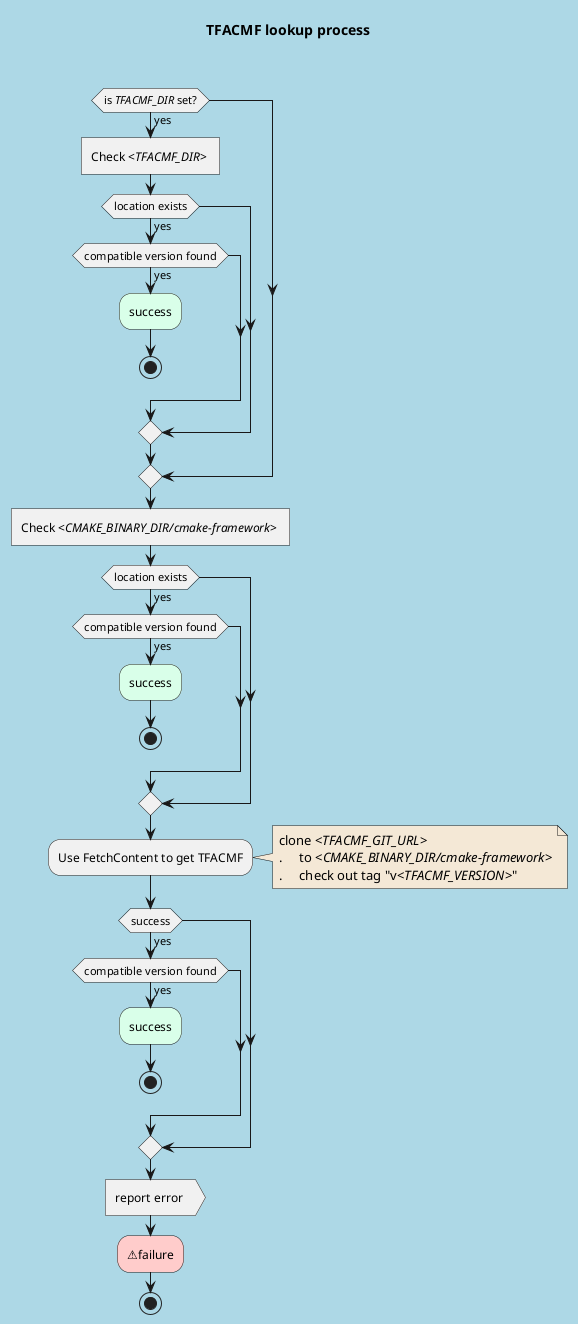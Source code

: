 /'
 ' Copyright (c) 2020, ARM Limited and Contributors. All rights reserved.
 '
 ' SPDX-License-Identifier: BSD-3-Clause
 '/

@startuml
skinparam BackgroundColor lightblue
skinparam notebackgroundcolor f4e8d6
!define SUCCESS #d9ffe9:success;

!define VAR_TFACMF_DIR //TFACMF_DIR//
!define VAR_TFACMF_VERSION //TFACMF_VERSION//
!define VAR_TFACMF_GIT_URL //TFACMF_GIT_URL//
!define INT_FRAMEWORK_LOC //CMAKE_BINARY_DIR/cmake-framework//

title	TFACMF lookup process\n\n

if (is VAR_TFACMF_DIR set?) then (yes)
	:Check <VAR_TFACMF_DIR> ]
	if (location exists) then (yes)
		if (compatible version found) then (yes)
			SUCCESS
			stop
		endif
	endif
endif

:Check <INT_FRAMEWORK_LOC> ]
if (location exists) then (yes)
	if (compatible version found) then (yes)
		SUCCESS
		stop
	endif
endif

:Use FetchContent to get TFACMF;
note right
	clone <VAR_TFACMF_GIT_URL>
	.     to <INT_FRAMEWORK_LOC>
	.     check out tag "v<VAR_TFACMF_VERSION>"
endnote
if (success) then (yes)
	if (compatible version found) then (yes)
		SUCCESS
		stop
	endif
endif
:report error >
#ffcccb:<U+26A0>failure;
stop

@enduml
